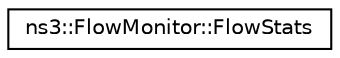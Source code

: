 digraph "Graphical Class Hierarchy"
{
 // LATEX_PDF_SIZE
  edge [fontname="Helvetica",fontsize="10",labelfontname="Helvetica",labelfontsize="10"];
  node [fontname="Helvetica",fontsize="10",shape=record];
  rankdir="LR";
  Node0 [label="ns3::FlowMonitor::FlowStats",height=0.2,width=0.4,color="black", fillcolor="white", style="filled",URL="$structns3_1_1_flow_monitor_1_1_flow_stats.html",tooltip="Structure that represents the measured metrics of an individual packet flow."];
}
